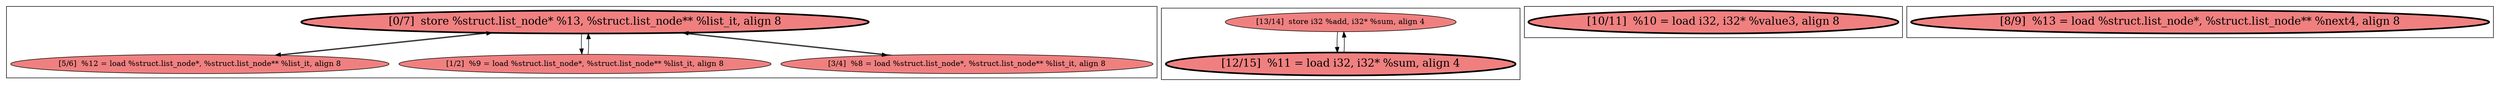 
digraph G {



node409->node407 [ ]
node407->node409 [ ]
node410->node409 [ ]
node409->node410 [ ]
node409->node408 [ ]
node408->node409 [ ]
node412->node413 [ ]
node413->node412 [ ]


subgraph cluster3 {


node414 [penwidth=3.0,fontsize=20,fillcolor=lightcoral,label="[10/11]  %10 = load i32, i32* %value3, align 8",shape=ellipse,style=filled ]



}

subgraph cluster2 {


node413 [penwidth=3.0,fontsize=20,fillcolor=lightcoral,label="[12/15]  %11 = load i32, i32* %sum, align 4",shape=ellipse,style=filled ]
node412 [fillcolor=lightcoral,label="[13/14]  store i32 %add, i32* %sum, align 4",shape=ellipse,style=filled ]



}

subgraph cluster0 {


node409 [penwidth=3.0,fontsize=20,fillcolor=lightcoral,label="[0/7]  store %struct.list_node* %13, %struct.list_node** %list_it, align 8",shape=ellipse,style=filled ]
node407 [fillcolor=lightcoral,label="[5/6]  %12 = load %struct.list_node*, %struct.list_node** %list_it, align 8",shape=ellipse,style=filled ]
node410 [fillcolor=lightcoral,label="[1/2]  %9 = load %struct.list_node*, %struct.list_node** %list_it, align 8",shape=ellipse,style=filled ]
node408 [fillcolor=lightcoral,label="[3/4]  %8 = load %struct.list_node*, %struct.list_node** %list_it, align 8",shape=ellipse,style=filled ]



}

subgraph cluster1 {


node411 [penwidth=3.0,fontsize=20,fillcolor=lightcoral,label="[8/9]  %13 = load %struct.list_node*, %struct.list_node** %next4, align 8",shape=ellipse,style=filled ]



}

}

